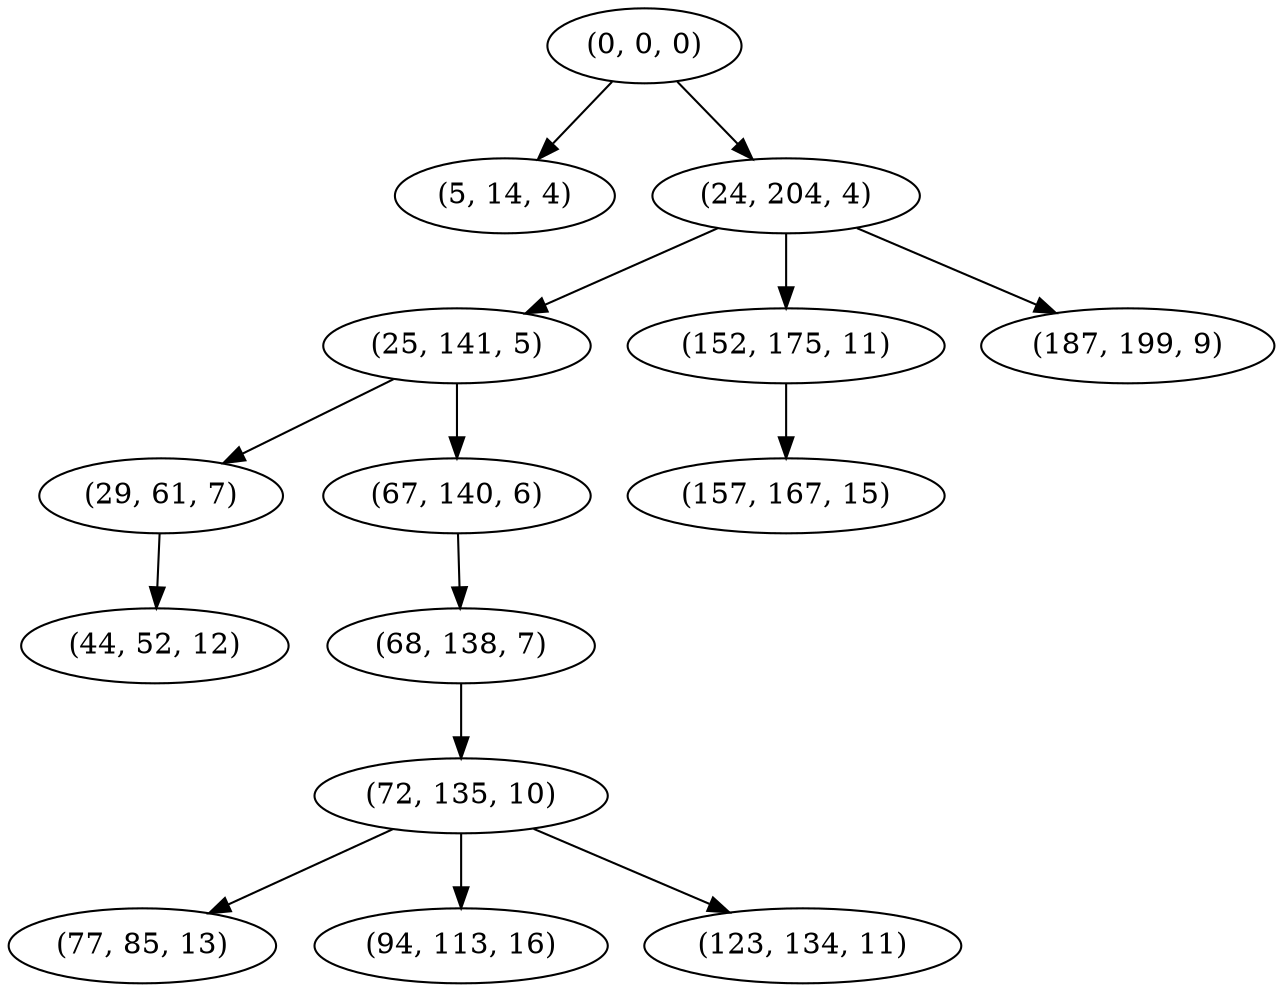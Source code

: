digraph tree {
    "(0, 0, 0)";
    "(5, 14, 4)";
    "(24, 204, 4)";
    "(25, 141, 5)";
    "(29, 61, 7)";
    "(44, 52, 12)";
    "(67, 140, 6)";
    "(68, 138, 7)";
    "(72, 135, 10)";
    "(77, 85, 13)";
    "(94, 113, 16)";
    "(123, 134, 11)";
    "(152, 175, 11)";
    "(157, 167, 15)";
    "(187, 199, 9)";
    "(0, 0, 0)" -> "(5, 14, 4)";
    "(0, 0, 0)" -> "(24, 204, 4)";
    "(24, 204, 4)" -> "(25, 141, 5)";
    "(24, 204, 4)" -> "(152, 175, 11)";
    "(24, 204, 4)" -> "(187, 199, 9)";
    "(25, 141, 5)" -> "(29, 61, 7)";
    "(25, 141, 5)" -> "(67, 140, 6)";
    "(29, 61, 7)" -> "(44, 52, 12)";
    "(67, 140, 6)" -> "(68, 138, 7)";
    "(68, 138, 7)" -> "(72, 135, 10)";
    "(72, 135, 10)" -> "(77, 85, 13)";
    "(72, 135, 10)" -> "(94, 113, 16)";
    "(72, 135, 10)" -> "(123, 134, 11)";
    "(152, 175, 11)" -> "(157, 167, 15)";
}
